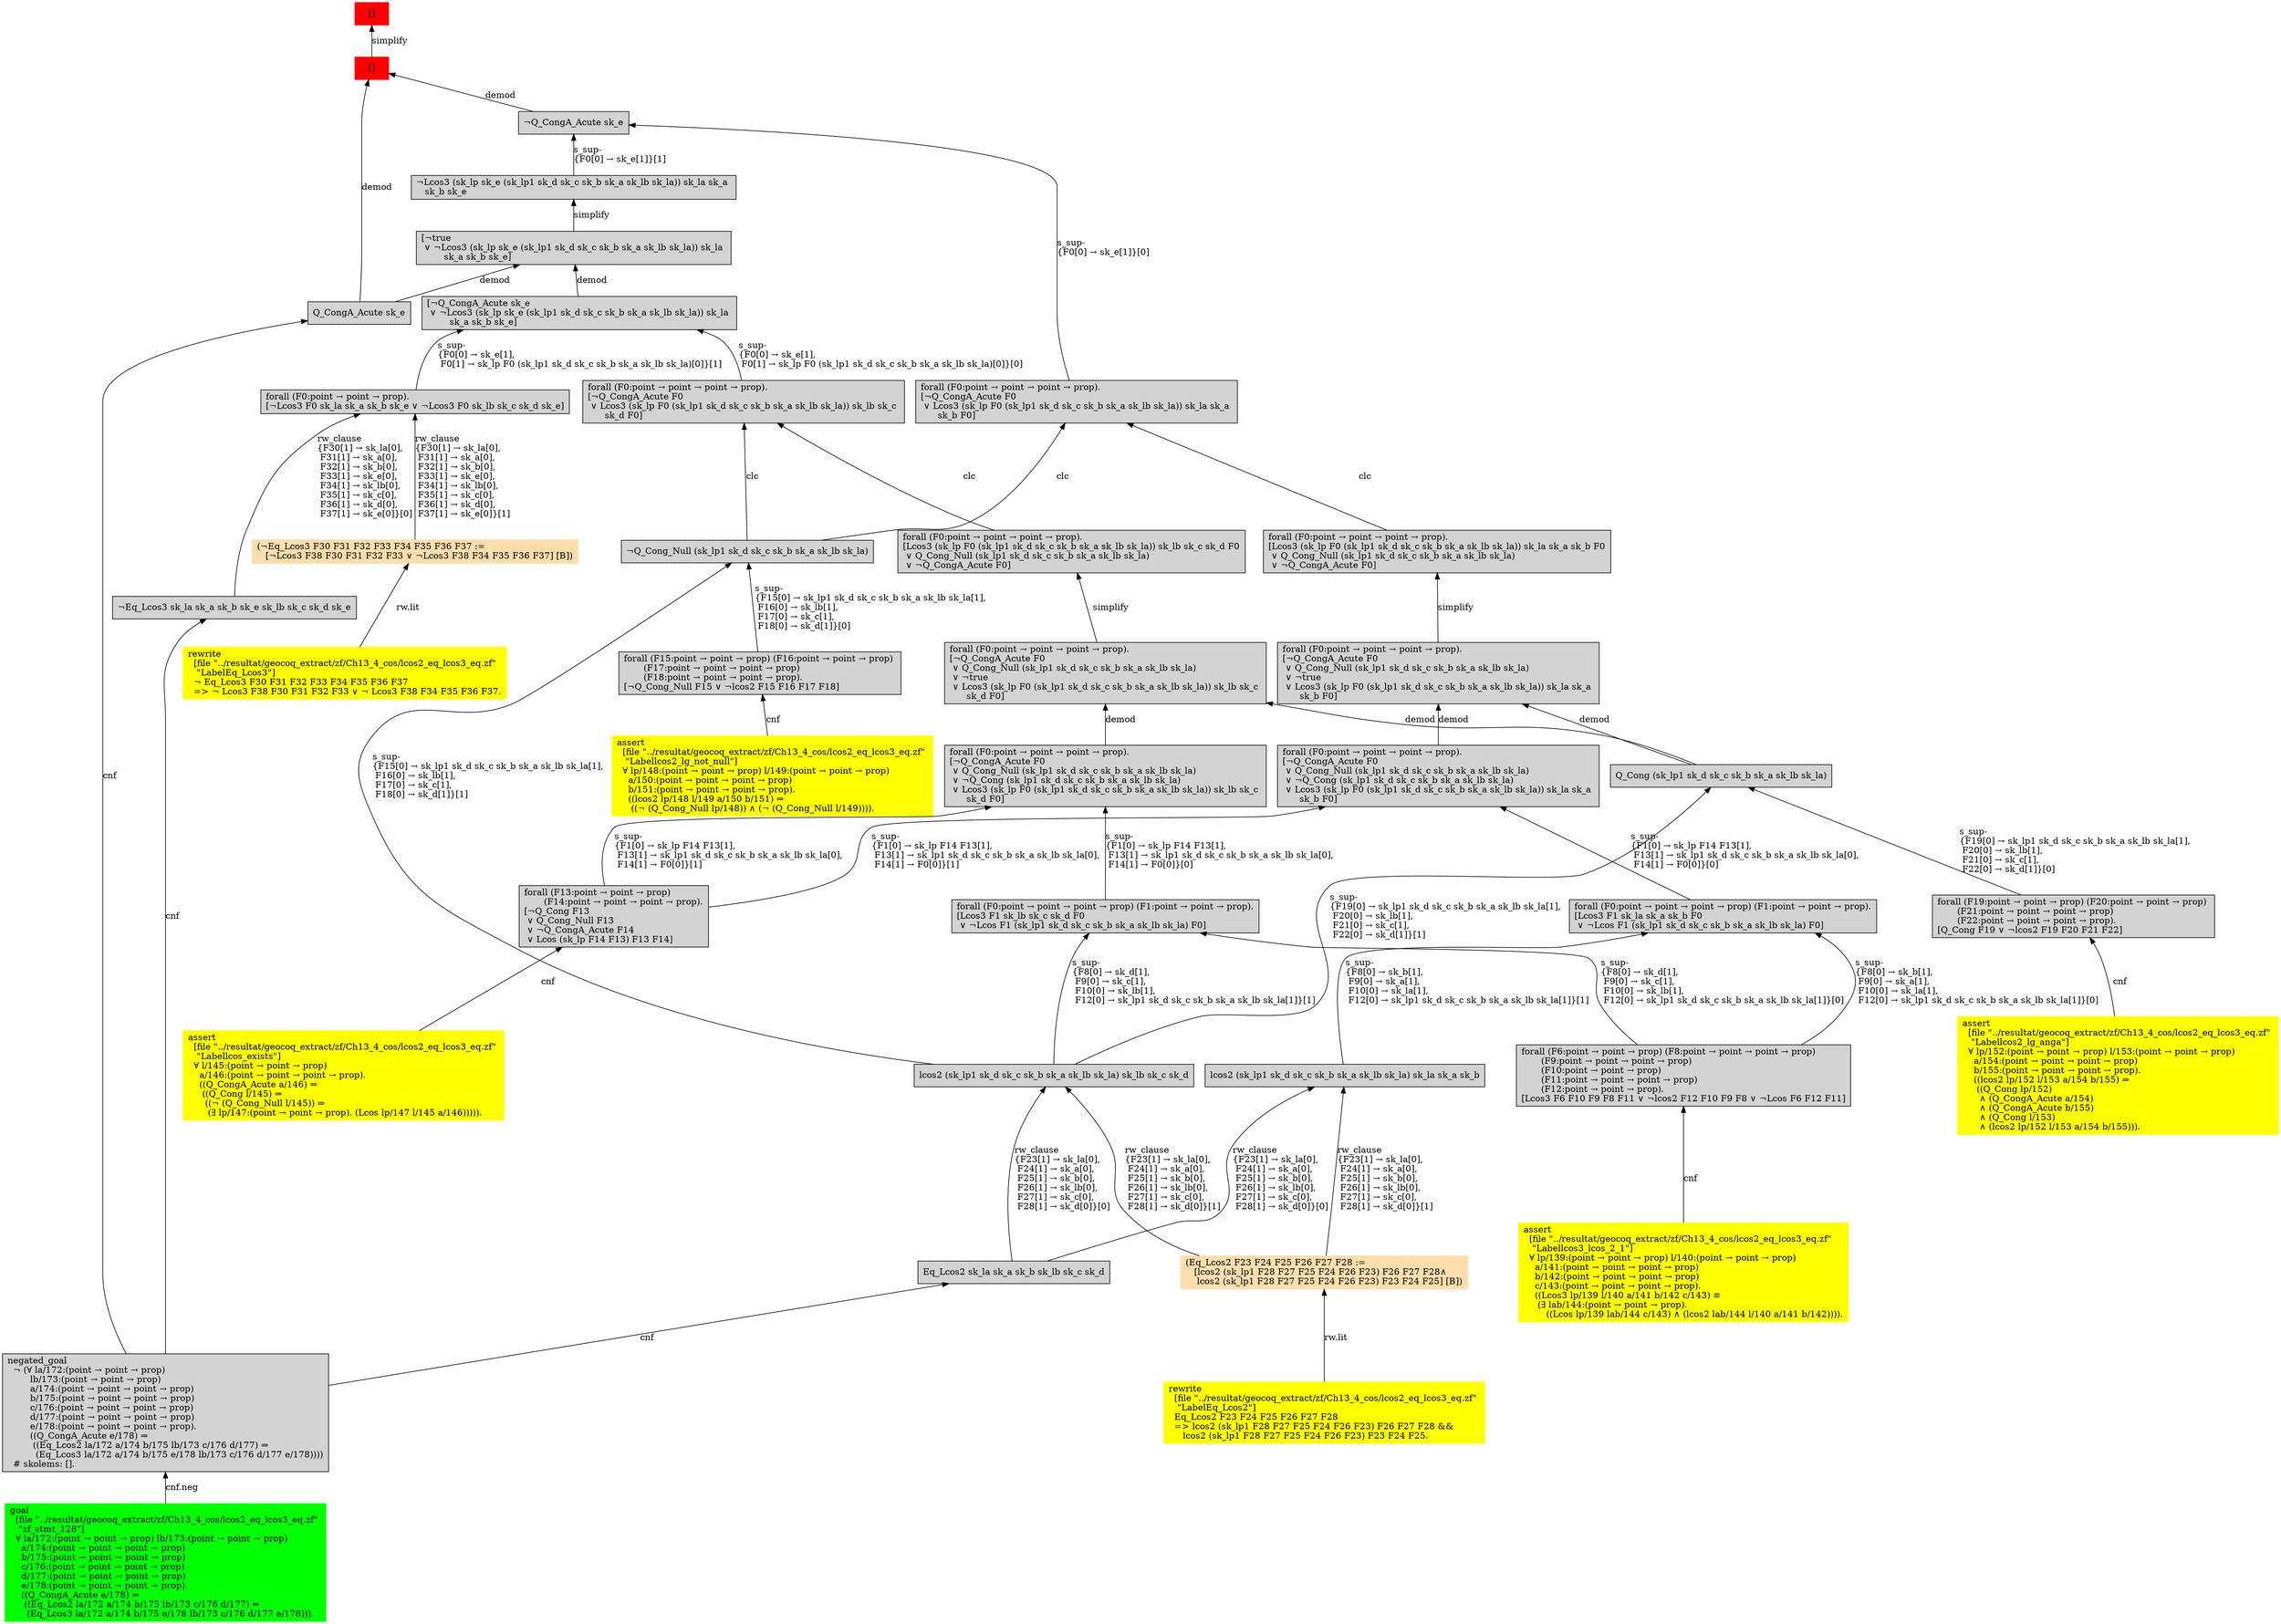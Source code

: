 digraph "unsat_graph" {
  vertex_0 [color=red, label="[]", shape=box, style=filled];
  vertex_0 -> vertex_1 [label="simplify", dir="back"];
  vertex_1 [color=red, label="[]", shape=box, style=filled];
  vertex_1 -> vertex_2 [label="demod", dir="back"];
  vertex_2 [shape=box, label="Q_CongA_Acute sk_e\l", style=filled];
  vertex_2 -> vertex_3 [label="cnf", dir="back"];
  vertex_3 [shape=box, label="negated_goal\l  ¬ (∀ la/172:(point → point → prop) \l        lb/173:(point → point → prop) \l        a/174:(point → point → point → prop) \l        b/175:(point → point → point → prop) \l        c/176:(point → point → point → prop) \l        d/177:(point → point → point → prop) \l        e/178:(point → point → point → prop).\l        ((Q_CongA_Acute e/178) ⇒\l         ((Eq_Lcos2 la/172 a/174 b/175 lb/173 c/176 d/177) ⇒\l          (Eq_Lcos3 la/172 a/174 b/175 e/178 lb/173 c/176 d/177 e/178))))\l  # skolems: [].\l", style=filled];
  vertex_3 -> vertex_4 [label="cnf.neg", dir="back"];
  vertex_4 [color=green, shape=box, label="goal\l  [file \"../resultat/geocoq_extract/zf/Ch13_4_cos/lcos2_eq_lcos3_eq.zf\" \l   \"zf_stmt_128\"]\l  ∀ la/172:(point → point → prop) lb/173:(point → point → prop) \l    a/174:(point → point → point → prop) \l    b/175:(point → point → point → prop) \l    c/176:(point → point → point → prop) \l    d/177:(point → point → point → prop) \l    e/178:(point → point → point → prop).\l    ((Q_CongA_Acute e/178) ⇒\l     ((Eq_Lcos2 la/172 a/174 b/175 lb/173 c/176 d/177) ⇒\l      (Eq_Lcos3 la/172 a/174 b/175 e/178 lb/173 c/176 d/177 e/178))).\l", style=filled];
  vertex_1 -> vertex_5 [label="demod", dir="back"];
  vertex_5 [shape=box, label="¬Q_CongA_Acute sk_e\l", style=filled];
  vertex_5 -> vertex_6 [label="s_sup-\l\{F0[0] → sk_e[1]\}[1]\l", dir="back"];
  vertex_6 [shape=box, label="¬Lcos3 (sk_lp sk_e (sk_lp1 sk_d sk_c sk_b sk_a sk_lb sk_la)) sk_la sk_a \l   sk_b sk_e\l", style=filled];
  vertex_6 -> vertex_7 [label="simplify", dir="back"];
  vertex_7 [shape=box, label="[¬true\l ∨ ¬Lcos3 (sk_lp sk_e (sk_lp1 sk_d sk_c sk_b sk_a sk_lb sk_la)) sk_la \l        sk_a sk_b sk_e]\l", style=filled];
  vertex_7 -> vertex_2 [label="demod", dir="back"];
  vertex_7 -> vertex_8 [label="demod", dir="back"];
  vertex_8 [shape=box, label="[¬Q_CongA_Acute sk_e\l ∨ ¬Lcos3 (sk_lp sk_e (sk_lp1 sk_d sk_c sk_b sk_a sk_lb sk_la)) sk_la \l        sk_a sk_b sk_e]\l", style=filled];
  vertex_8 -> vertex_9 [label="s_sup-\l\{F0[0] → sk_e[1], \l F0[1] → sk_lp F0 (sk_lp1 sk_d sk_c sk_b sk_a sk_lb sk_la)[0]\}[1]\l", dir="back"];
  vertex_9 [shape=box, label="forall (F0:point → point → prop).\l[¬Lcos3 F0 sk_la sk_a sk_b sk_e ∨ ¬Lcos3 F0 sk_lb sk_c sk_d sk_e]\l", style=filled];
  vertex_9 -> vertex_10 [label="rw_clause\l\{F30[1] → sk_la[0], \l F31[1] → sk_a[0], \l F32[1] → sk_b[0], \l F33[1] → sk_e[0], \l F34[1] → sk_lb[0], \l F35[1] → sk_c[0], \l F36[1] → sk_d[0], \l F37[1] → sk_e[0]\}[1]\l", dir="back"];
  vertex_10 [color=navajowhite, shape=box, label="(¬Eq_Lcos3 F30 F31 F32 F33 F34 F35 F36 F37 :=\l   [¬Lcos3 F38 F30 F31 F32 F33 ∨ ¬Lcos3 F38 F34 F35 F36 F37] [B])\l", style=filled];
  vertex_10 -> vertex_11 [label="rw.lit", dir="back"];
  vertex_11 [color=yellow, shape=box, label="rewrite\l  [file \"../resultat/geocoq_extract/zf/Ch13_4_cos/lcos2_eq_lcos3_eq.zf\" \l   \"LabelEq_Lcos3\"]\l  ¬ Eq_Lcos3 F30 F31 F32 F33 F34 F35 F36 F37\l  =\> ¬ Lcos3 F38 F30 F31 F32 F33 ∨ ¬ Lcos3 F38 F34 F35 F36 F37.\l", style=filled];
  vertex_9 -> vertex_12 [label="rw_clause\l\{F30[1] → sk_la[0], \l F31[1] → sk_a[0], \l F32[1] → sk_b[0], \l F33[1] → sk_e[0], \l F34[1] → sk_lb[0], \l F35[1] → sk_c[0], \l F36[1] → sk_d[0], \l F37[1] → sk_e[0]\}[0]\l", dir="back"];
  vertex_12 [shape=box, label="¬Eq_Lcos3 sk_la sk_a sk_b sk_e sk_lb sk_c sk_d sk_e\l", style=filled];
  vertex_12 -> vertex_3 [label="cnf", dir="back"];
  vertex_8 -> vertex_13 [label="s_sup-\l\{F0[0] → sk_e[1], \l F0[1] → sk_lp F0 (sk_lp1 sk_d sk_c sk_b sk_a sk_lb sk_la)[0]\}[0]\l", dir="back"];
  vertex_13 [shape=box, label="forall (F0:point → point → point → prop).\l[¬Q_CongA_Acute F0\l ∨ Lcos3 (sk_lp F0 (sk_lp1 sk_d sk_c sk_b sk_a sk_lb sk_la)) sk_lb sk_c \l      sk_d F0]\l", style=filled];
  vertex_13 -> vertex_14 [label="clc", dir="back"];
  vertex_14 [shape=box, label="¬Q_Cong_Null (sk_lp1 sk_d sk_c sk_b sk_a sk_lb sk_la)\l", style=filled];
  vertex_14 -> vertex_15 [label="s_sup-\l\{F15[0] → sk_lp1 sk_d sk_c sk_b sk_a sk_lb sk_la[1], \l F16[0] → sk_lb[1], \l F17[0] → sk_c[1], \l F18[0] → sk_d[1]\}[0]\l", dir="back"];
  vertex_15 [shape=box, label="forall (F15:point → point → prop) (F16:point → point → prop) \l       (F17:point → point → point → prop) \l       (F18:point → point → point → prop).\l[¬Q_Cong_Null F15 ∨ ¬lcos2 F15 F16 F17 F18]\l", style=filled];
  vertex_15 -> vertex_16 [label="cnf", dir="back"];
  vertex_16 [color=yellow, shape=box, label="assert\l  [file \"../resultat/geocoq_extract/zf/Ch13_4_cos/lcos2_eq_lcos3_eq.zf\" \l   \"Labellcos2_lg_not_null\"]\l  ∀ lp/148:(point → point → prop) l/149:(point → point → prop) \l    a/150:(point → point → point → prop) \l    b/151:(point → point → point → prop).\l    ((lcos2 lp/148 l/149 a/150 b/151) ⇒\l     ((¬ (Q_Cong_Null lp/148)) ∧ (¬ (Q_Cong_Null l/149)))).\l", style=filled];
  vertex_14 -> vertex_17 [label="s_sup-\l\{F15[0] → sk_lp1 sk_d sk_c sk_b sk_a sk_lb sk_la[1], \l F16[0] → sk_lb[1], \l F17[0] → sk_c[1], \l F18[0] → sk_d[1]\}[1]\l", dir="back"];
  vertex_17 [shape=box, label="lcos2 (sk_lp1 sk_d sk_c sk_b sk_a sk_lb sk_la) sk_lb sk_c sk_d\l", style=filled];
  vertex_17 -> vertex_18 [label="rw_clause\l\{F23[1] → sk_la[0], \l F24[1] → sk_a[0], \l F25[1] → sk_b[0], \l F26[1] → sk_lb[0], \l F27[1] → sk_c[0], \l F28[1] → sk_d[0]\}[1]\l", dir="back"];
  vertex_18 [color=navajowhite, shape=box, label="(Eq_Lcos2 F23 F24 F25 F26 F27 F28 :=\l   [lcos2 (sk_lp1 F28 F27 F25 F24 F26 F23) F26 F27 F28∧\l    lcos2 (sk_lp1 F28 F27 F25 F24 F26 F23) F23 F24 F25] [B])\l", style=filled];
  vertex_18 -> vertex_19 [label="rw.lit", dir="back"];
  vertex_19 [color=yellow, shape=box, label="rewrite\l  [file \"../resultat/geocoq_extract/zf/Ch13_4_cos/lcos2_eq_lcos3_eq.zf\" \l   \"LabelEq_Lcos2\"]\l  Eq_Lcos2 F23 F24 F25 F26 F27 F28\l  =\> lcos2 (sk_lp1 F28 F27 F25 F24 F26 F23) F26 F27 F28 && \l     lcos2 (sk_lp1 F28 F27 F25 F24 F26 F23) F23 F24 F25.\l", style=filled];
  vertex_17 -> vertex_20 [label="rw_clause\l\{F23[1] → sk_la[0], \l F24[1] → sk_a[0], \l F25[1] → sk_b[0], \l F26[1] → sk_lb[0], \l F27[1] → sk_c[0], \l F28[1] → sk_d[0]\}[0]\l", dir="back"];
  vertex_20 [shape=box, label="Eq_Lcos2 sk_la sk_a sk_b sk_lb sk_c sk_d\l", style=filled];
  vertex_20 -> vertex_3 [label="cnf", dir="back"];
  vertex_13 -> vertex_21 [label="clc", dir="back"];
  vertex_21 [shape=box, label="forall (F0:point → point → point → prop).\l[Lcos3 (sk_lp F0 (sk_lp1 sk_d sk_c sk_b sk_a sk_lb sk_la)) sk_lb sk_c sk_d F0\l ∨ Q_Cong_Null (sk_lp1 sk_d sk_c sk_b sk_a sk_lb sk_la)\l ∨ ¬Q_CongA_Acute F0]\l", style=filled];
  vertex_21 -> vertex_22 [label="simplify", dir="back"];
  vertex_22 [shape=box, label="forall (F0:point → point → point → prop).\l[¬Q_CongA_Acute F0\l ∨ Q_Cong_Null (sk_lp1 sk_d sk_c sk_b sk_a sk_lb sk_la)\l ∨ ¬true\l ∨ Lcos3 (sk_lp F0 (sk_lp1 sk_d sk_c sk_b sk_a sk_lb sk_la)) sk_lb sk_c \l      sk_d F0]\l", style=filled];
  vertex_22 -> vertex_23 [label="demod", dir="back"];
  vertex_23 [shape=box, label="Q_Cong (sk_lp1 sk_d sk_c sk_b sk_a sk_lb sk_la)\l", style=filled];
  vertex_23 -> vertex_24 [label="s_sup-\l\{F19[0] → sk_lp1 sk_d sk_c sk_b sk_a sk_lb sk_la[1], \l F20[0] → sk_lb[1], \l F21[0] → sk_c[1], \l F22[0] → sk_d[1]\}[0]\l", dir="back"];
  vertex_24 [shape=box, label="forall (F19:point → point → prop) (F20:point → point → prop) \l       (F21:point → point → point → prop) \l       (F22:point → point → point → prop).\l[Q_Cong F19 ∨ ¬lcos2 F19 F20 F21 F22]\l", style=filled];
  vertex_24 -> vertex_25 [label="cnf", dir="back"];
  vertex_25 [color=yellow, shape=box, label="assert\l  [file \"../resultat/geocoq_extract/zf/Ch13_4_cos/lcos2_eq_lcos3_eq.zf\" \l   \"Labellcos2_lg_anga\"]\l  ∀ lp/152:(point → point → prop) l/153:(point → point → prop) \l    a/154:(point → point → point → prop) \l    b/155:(point → point → point → prop).\l    ((lcos2 lp/152 l/153 a/154 b/155) ⇒\l     ((Q_Cong lp/152)\l      ∧ (Q_CongA_Acute a/154)\l      ∧ (Q_CongA_Acute b/155)\l      ∧ (Q_Cong l/153)\l      ∧ (lcos2 lp/152 l/153 a/154 b/155))).\l", style=filled];
  vertex_23 -> vertex_17 [label="s_sup-\l\{F19[0] → sk_lp1 sk_d sk_c sk_b sk_a sk_lb sk_la[1], \l F20[0] → sk_lb[1], \l F21[0] → sk_c[1], \l F22[0] → sk_d[1]\}[1]\l", dir="back"];
  vertex_22 -> vertex_26 [label="demod", dir="back"];
  vertex_26 [shape=box, label="forall (F0:point → point → point → prop).\l[¬Q_CongA_Acute F0\l ∨ Q_Cong_Null (sk_lp1 sk_d sk_c sk_b sk_a sk_lb sk_la)\l ∨ ¬Q_Cong (sk_lp1 sk_d sk_c sk_b sk_a sk_lb sk_la)\l ∨ Lcos3 (sk_lp F0 (sk_lp1 sk_d sk_c sk_b sk_a sk_lb sk_la)) sk_lb sk_c \l      sk_d F0]\l", style=filled];
  vertex_26 -> vertex_27 [label="s_sup-\l\{F1[0] → sk_lp F14 F13[1], \l F13[1] → sk_lp1 sk_d sk_c sk_b sk_a sk_lb sk_la[0], \l F14[1] → F0[0]\}[0]\l", dir="back"];
  vertex_27 [shape=box, label="forall (F0:point → point → point → prop) (F1:point → point → prop).\l[Lcos3 F1 sk_lb sk_c sk_d F0\l ∨ ¬Lcos F1 (sk_lp1 sk_d sk_c sk_b sk_a sk_lb sk_la) F0]\l", style=filled];
  vertex_27 -> vertex_28 [label="s_sup-\l\{F8[0] → sk_d[1], \l F9[0] → sk_c[1], \l F10[0] → sk_lb[1], \l F12[0] → sk_lp1 sk_d sk_c sk_b sk_a sk_lb sk_la[1]\}[0]\l", dir="back"];
  vertex_28 [shape=box, label="forall (F6:point → point → prop) (F8:point → point → point → prop) \l       (F9:point → point → point → prop) \l       (F10:point → point → prop) \l       (F11:point → point → point → prop) \l       (F12:point → point → prop).\l[Lcos3 F6 F10 F9 F8 F11 ∨ ¬lcos2 F12 F10 F9 F8 ∨ ¬Lcos F6 F12 F11]\l", style=filled];
  vertex_28 -> vertex_29 [label="cnf", dir="back"];
  vertex_29 [color=yellow, shape=box, label="assert\l  [file \"../resultat/geocoq_extract/zf/Ch13_4_cos/lcos2_eq_lcos3_eq.zf\" \l   \"Labellcos3_lcos_2_1\"]\l  ∀ lp/139:(point → point → prop) l/140:(point → point → prop) \l    a/141:(point → point → point → prop) \l    b/142:(point → point → point → prop) \l    c/143:(point → point → point → prop).\l    ((Lcos3 lp/139 l/140 a/141 b/142 c/143) ≡\l     (∃ lab/144:(point → point → prop).\l        ((Lcos lp/139 lab/144 c/143) ∧ (lcos2 lab/144 l/140 a/141 b/142)))).\l", style=filled];
  vertex_27 -> vertex_17 [label="s_sup-\l\{F8[0] → sk_d[1], \l F9[0] → sk_c[1], \l F10[0] → sk_lb[1], \l F12[0] → sk_lp1 sk_d sk_c sk_b sk_a sk_lb sk_la[1]\}[1]\l", dir="back"];
  vertex_26 -> vertex_30 [label="s_sup-\l\{F1[0] → sk_lp F14 F13[1], \l F13[1] → sk_lp1 sk_d sk_c sk_b sk_a sk_lb sk_la[0], \l F14[1] → F0[0]\}[1]\l", dir="back"];
  vertex_30 [shape=box, label="forall (F13:point → point → prop) \l       (F14:point → point → point → prop).\l[¬Q_Cong F13\l ∨ Q_Cong_Null F13\l ∨ ¬Q_CongA_Acute F14\l ∨ Lcos (sk_lp F14 F13) F13 F14]\l", style=filled];
  vertex_30 -> vertex_31 [label="cnf", dir="back"];
  vertex_31 [color=yellow, shape=box, label="assert\l  [file \"../resultat/geocoq_extract/zf/Ch13_4_cos/lcos2_eq_lcos3_eq.zf\" \l   \"Labellcos_exists\"]\l  ∀ l/145:(point → point → prop) \l    a/146:(point → point → point → prop).\l    ((Q_CongA_Acute a/146) ⇒\l     ((Q_Cong l/145) ⇒\l      ((¬ (Q_Cong_Null l/145)) ⇒\l       (∃ lp/147:(point → point → prop). (Lcos lp/147 l/145 a/146))))).\l", style=filled];
  vertex_5 -> vertex_32 [label="s_sup-\l\{F0[0] → sk_e[1]\}[0]\l", dir="back"];
  vertex_32 [shape=box, label="forall (F0:point → point → point → prop).\l[¬Q_CongA_Acute F0\l ∨ Lcos3 (sk_lp F0 (sk_lp1 sk_d sk_c sk_b sk_a sk_lb sk_la)) sk_la sk_a \l      sk_b F0]\l", style=filled];
  vertex_32 -> vertex_14 [label="clc", dir="back"];
  vertex_32 -> vertex_33 [label="clc", dir="back"];
  vertex_33 [shape=box, label="forall (F0:point → point → point → prop).\l[Lcos3 (sk_lp F0 (sk_lp1 sk_d sk_c sk_b sk_a sk_lb sk_la)) sk_la sk_a sk_b F0\l ∨ Q_Cong_Null (sk_lp1 sk_d sk_c sk_b sk_a sk_lb sk_la)\l ∨ ¬Q_CongA_Acute F0]\l", style=filled];
  vertex_33 -> vertex_34 [label="simplify", dir="back"];
  vertex_34 [shape=box, label="forall (F0:point → point → point → prop).\l[¬Q_CongA_Acute F0\l ∨ Q_Cong_Null (sk_lp1 sk_d sk_c sk_b sk_a sk_lb sk_la)\l ∨ ¬true\l ∨ Lcos3 (sk_lp F0 (sk_lp1 sk_d sk_c sk_b sk_a sk_lb sk_la)) sk_la sk_a \l      sk_b F0]\l", style=filled];
  vertex_34 -> vertex_23 [label="demod", dir="back"];
  vertex_34 -> vertex_35 [label="demod", dir="back"];
  vertex_35 [shape=box, label="forall (F0:point → point → point → prop).\l[¬Q_CongA_Acute F0\l ∨ Q_Cong_Null (sk_lp1 sk_d sk_c sk_b sk_a sk_lb sk_la)\l ∨ ¬Q_Cong (sk_lp1 sk_d sk_c sk_b sk_a sk_lb sk_la)\l ∨ Lcos3 (sk_lp F0 (sk_lp1 sk_d sk_c sk_b sk_a sk_lb sk_la)) sk_la sk_a \l      sk_b F0]\l", style=filled];
  vertex_35 -> vertex_36 [label="s_sup-\l\{F1[0] → sk_lp F14 F13[1], \l F13[1] → sk_lp1 sk_d sk_c sk_b sk_a sk_lb sk_la[0], \l F14[1] → F0[0]\}[0]\l", dir="back"];
  vertex_36 [shape=box, label="forall (F0:point → point → point → prop) (F1:point → point → prop).\l[Lcos3 F1 sk_la sk_a sk_b F0\l ∨ ¬Lcos F1 (sk_lp1 sk_d sk_c sk_b sk_a sk_lb sk_la) F0]\l", style=filled];
  vertex_36 -> vertex_28 [label="s_sup-\l\{F8[0] → sk_b[1], \l F9[0] → sk_a[1], \l F10[0] → sk_la[1], \l F12[0] → sk_lp1 sk_d sk_c sk_b sk_a sk_lb sk_la[1]\}[0]\l", dir="back"];
  vertex_36 -> vertex_37 [label="s_sup-\l\{F8[0] → sk_b[1], \l F9[0] → sk_a[1], \l F10[0] → sk_la[1], \l F12[0] → sk_lp1 sk_d sk_c sk_b sk_a sk_lb sk_la[1]\}[1]\l", dir="back"];
  vertex_37 [shape=box, label="lcos2 (sk_lp1 sk_d sk_c sk_b sk_a sk_lb sk_la) sk_la sk_a sk_b\l", style=filled];
  vertex_37 -> vertex_18 [label="rw_clause\l\{F23[1] → sk_la[0], \l F24[1] → sk_a[0], \l F25[1] → sk_b[0], \l F26[1] → sk_lb[0], \l F27[1] → sk_c[0], \l F28[1] → sk_d[0]\}[1]\l", dir="back"];
  vertex_37 -> vertex_20 [label="rw_clause\l\{F23[1] → sk_la[0], \l F24[1] → sk_a[0], \l F25[1] → sk_b[0], \l F26[1] → sk_lb[0], \l F27[1] → sk_c[0], \l F28[1] → sk_d[0]\}[0]\l", dir="back"];
  vertex_35 -> vertex_30 [label="s_sup-\l\{F1[0] → sk_lp F14 F13[1], \l F13[1] → sk_lp1 sk_d sk_c sk_b sk_a sk_lb sk_la[0], \l F14[1] → F0[0]\}[1]\l", dir="back"];
  }


